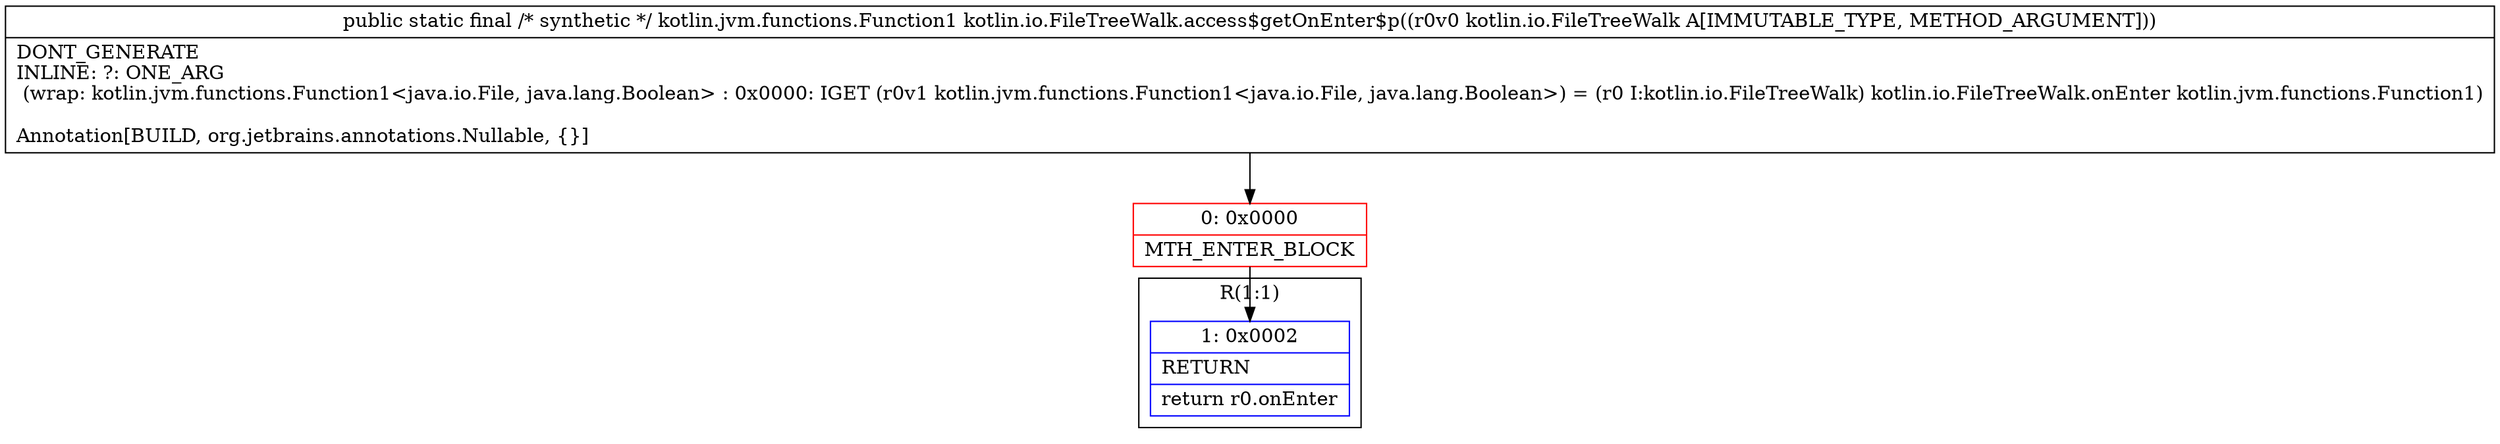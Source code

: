 digraph "CFG forkotlin.io.FileTreeWalk.access$getOnEnter$p(Lkotlin\/io\/FileTreeWalk;)Lkotlin\/jvm\/functions\/Function1;" {
subgraph cluster_Region_1394859431 {
label = "R(1:1)";
node [shape=record,color=blue];
Node_1 [shape=record,label="{1\:\ 0x0002|RETURN\l|return r0.onEnter\l}"];
}
Node_0 [shape=record,color=red,label="{0\:\ 0x0000|MTH_ENTER_BLOCK\l}"];
MethodNode[shape=record,label="{public static final \/* synthetic *\/ kotlin.jvm.functions.Function1 kotlin.io.FileTreeWalk.access$getOnEnter$p((r0v0 kotlin.io.FileTreeWalk A[IMMUTABLE_TYPE, METHOD_ARGUMENT]))  | DONT_GENERATE\lINLINE: ?: ONE_ARG  \l  (wrap: kotlin.jvm.functions.Function1\<java.io.File, java.lang.Boolean\> : 0x0000: IGET  (r0v1 kotlin.jvm.functions.Function1\<java.io.File, java.lang.Boolean\>) = (r0 I:kotlin.io.FileTreeWalk) kotlin.io.FileTreeWalk.onEnter kotlin.jvm.functions.Function1)\l\lAnnotation[BUILD, org.jetbrains.annotations.Nullable, \{\}]\l}"];
MethodNode -> Node_0;
Node_0 -> Node_1;
}

